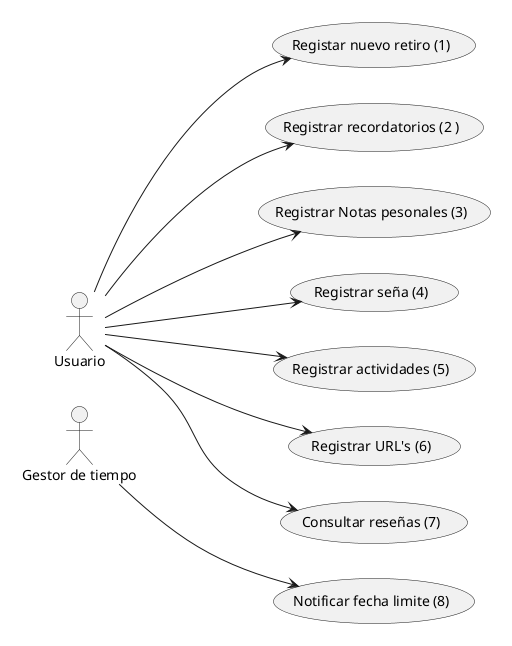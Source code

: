 @startuml diagrama caso de uso TPI
top to bottom direction

skinparam package {
    BackgroundColor transparent
    borderColor transparente
}
' Definición de actores 
package {
    actor "Usuario" as us
    actor "Gestor de tiempo" as time
}

' Definición de casos de uso
package {
    left to right direction
    usecase "Registar nuevo retiro (1)" as UC1
    usecase "Registrar recordatorios (2 )" as UC2
    usecase "Registrar Notas pesonales (3)" as UC3
    usecase "Registrar seña (4)" as UC4
    usecase "Registrar actividades (5)" as UC5
    usecase "Registrar URL's (6)" as UC6
    usecase "Consultar reseñas (7)" as UC7
    usecase "Notificar fecha limite (8)" as UC8
}

' relaciones entre actores y casos de uso
us ---> UC1
us ---> UC2
us ---> UC3
us ---> UC4
us ---> UC5
us ---> UC6
us ---> UC7
time --> UC8
@enduml